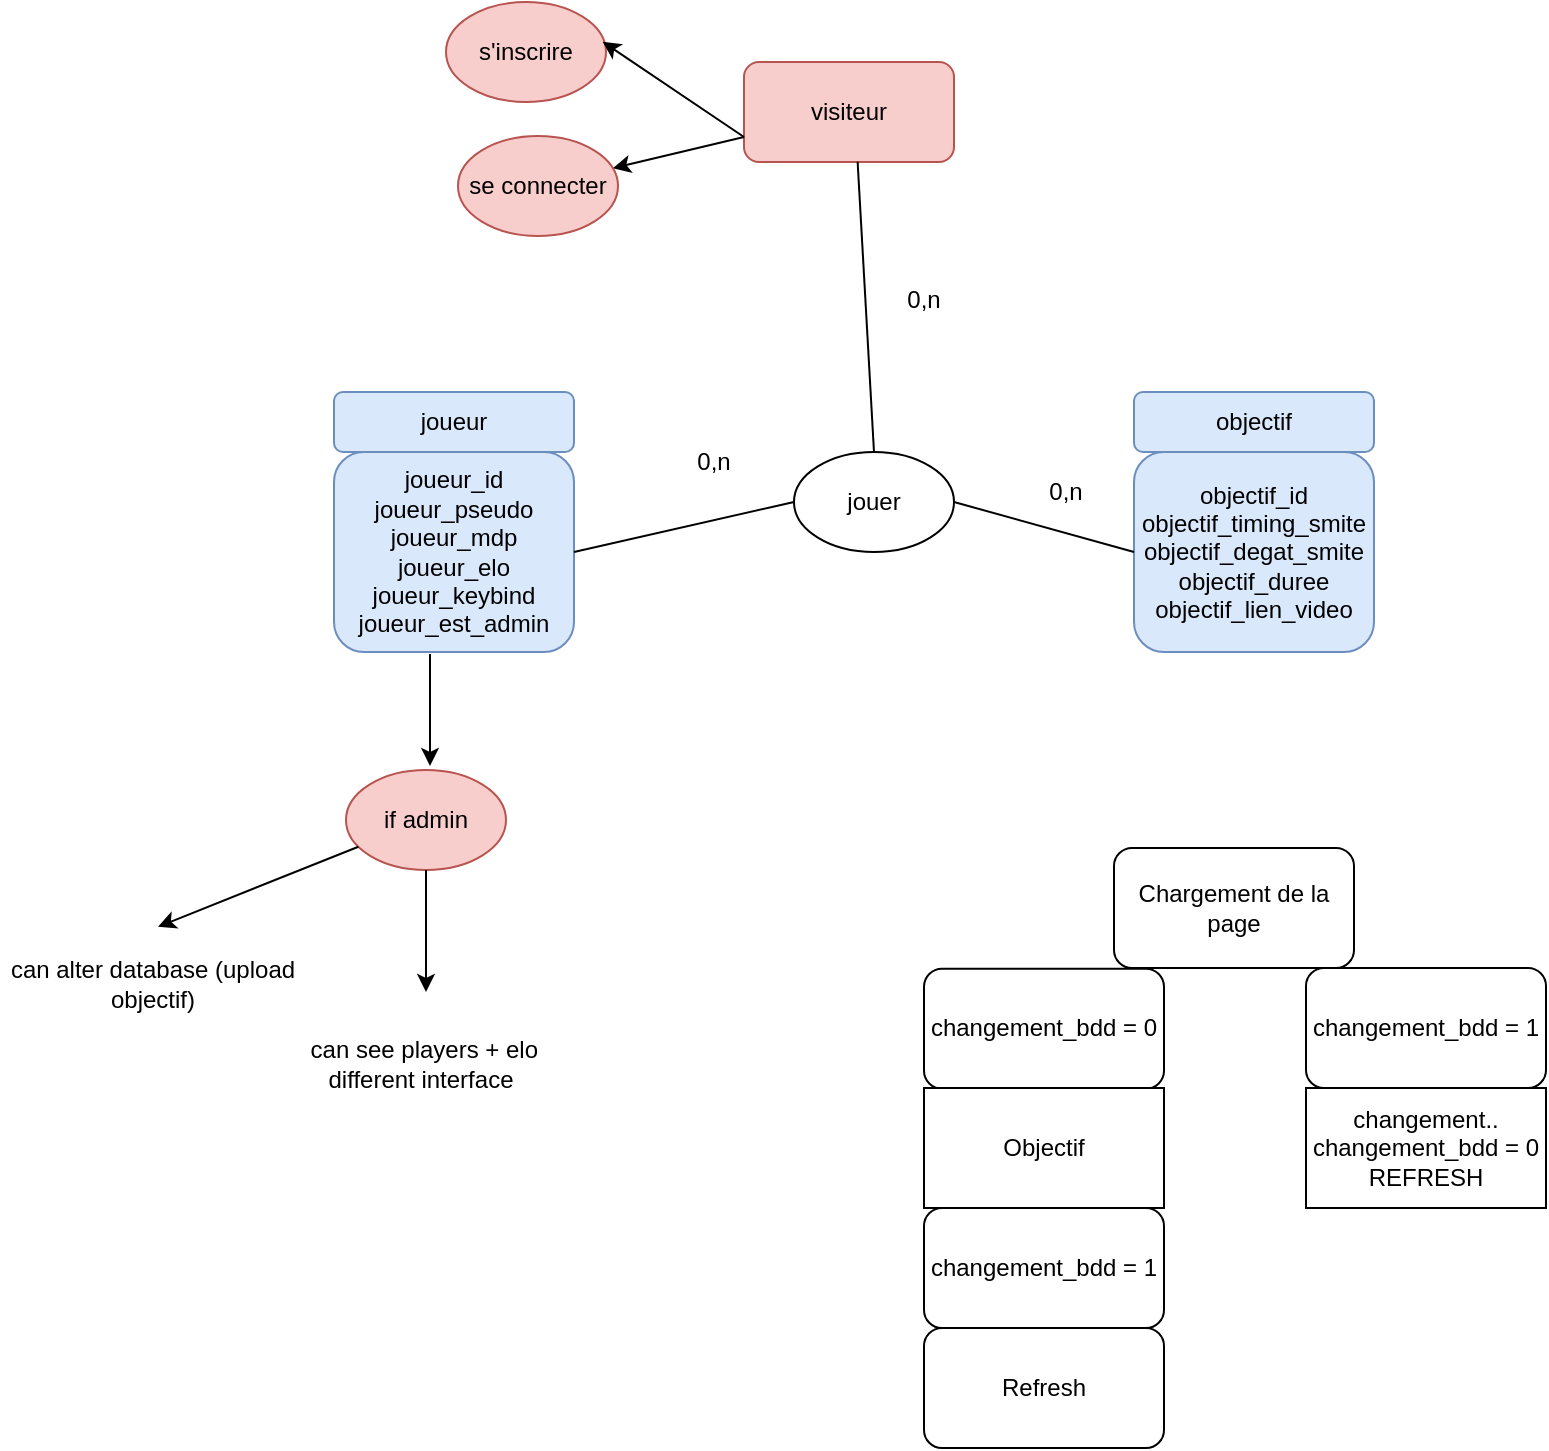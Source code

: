 <mxfile version="17.1.2" type="github">
  <diagram id="YTfmfn9RxTPrVn7Q4XFw" name="Page-1">
    <mxGraphModel dx="1077" dy="378" grid="0" gridSize="10" guides="1" tooltips="1" connect="1" arrows="1" fold="1" page="0" pageScale="1" pageWidth="827" pageHeight="1169" background="none" math="0" shadow="0">
      <root>
        <mxCell id="0" />
        <mxCell id="1" parent="0" />
        <mxCell id="RXG0wrH5LPUmmis5PXeH-1" value="joueur" style="rounded=1;whiteSpace=wrap;html=1;fillColor=#dae8fc;strokeColor=#6c8ebf;" parent="1" vertex="1">
          <mxGeometry x="100" y="200" width="120" height="30" as="geometry" />
        </mxCell>
        <mxCell id="RXG0wrH5LPUmmis5PXeH-2" value="joueur_id&lt;br&gt;joueur_pseudo&lt;br&gt;joueur_mdp&lt;br&gt;joueur_elo&lt;br&gt;joueur_keybind&lt;br&gt;joueur_est_admin" style="rounded=1;whiteSpace=wrap;html=1;fillColor=#dae8fc;strokeColor=#6c8ebf;" parent="1" vertex="1">
          <mxGeometry x="100" y="230" width="120" height="100" as="geometry" />
        </mxCell>
        <mxCell id="RXG0wrH5LPUmmis5PXeH-3" value="objectif" style="rounded=1;whiteSpace=wrap;html=1;fillColor=#dae8fc;strokeColor=#6c8ebf;" parent="1" vertex="1">
          <mxGeometry x="500" y="200" width="120" height="30" as="geometry" />
        </mxCell>
        <mxCell id="RXG0wrH5LPUmmis5PXeH-4" value="objectif_id&lt;br&gt;objectif_timing_smite&lt;br&gt;objectif_degat_smite&lt;br&gt;objectif_duree&lt;br&gt;objectif_lien_video" style="rounded=1;whiteSpace=wrap;html=1;fillColor=#dae8fc;strokeColor=#6c8ebf;" parent="1" vertex="1">
          <mxGeometry x="500" y="230" width="120" height="100" as="geometry" />
        </mxCell>
        <mxCell id="RXG0wrH5LPUmmis5PXeH-5" value="jouer" style="ellipse;whiteSpace=wrap;html=1;" parent="1" vertex="1">
          <mxGeometry x="330" y="230" width="80" height="50" as="geometry" />
        </mxCell>
        <mxCell id="RXG0wrH5LPUmmis5PXeH-6" value="" style="endArrow=none;html=1;rounded=0;exitX=1;exitY=0.5;exitDx=0;exitDy=0;entryX=0;entryY=0.5;entryDx=0;entryDy=0;" parent="1" source="RXG0wrH5LPUmmis5PXeH-2" target="RXG0wrH5LPUmmis5PXeH-5" edge="1">
          <mxGeometry width="50" height="50" relative="1" as="geometry">
            <mxPoint x="400" y="420" as="sourcePoint" />
            <mxPoint x="450" y="370" as="targetPoint" />
          </mxGeometry>
        </mxCell>
        <mxCell id="RXG0wrH5LPUmmis5PXeH-7" value="" style="endArrow=none;html=1;rounded=0;exitX=1;exitY=0.5;exitDx=0;exitDy=0;entryX=0;entryY=0.5;entryDx=0;entryDy=0;" parent="1" source="RXG0wrH5LPUmmis5PXeH-5" target="RXG0wrH5LPUmmis5PXeH-4" edge="1">
          <mxGeometry width="50" height="50" relative="1" as="geometry">
            <mxPoint x="230" y="290" as="sourcePoint" />
            <mxPoint x="340" y="265" as="targetPoint" />
          </mxGeometry>
        </mxCell>
        <mxCell id="RXG0wrH5LPUmmis5PXeH-8" value="0,n" style="text;html=1;strokeColor=none;fillColor=none;align=center;verticalAlign=middle;whiteSpace=wrap;rounded=0;" parent="1" vertex="1">
          <mxGeometry x="260" y="220" width="60" height="30" as="geometry" />
        </mxCell>
        <mxCell id="RXG0wrH5LPUmmis5PXeH-9" value="0,n" style="text;html=1;strokeColor=none;fillColor=none;align=center;verticalAlign=middle;whiteSpace=wrap;rounded=0;" parent="1" vertex="1">
          <mxGeometry x="365" y="139" width="60" height="30" as="geometry" />
        </mxCell>
        <mxCell id="RXG0wrH5LPUmmis5PXeH-10" value="visiteur" style="rounded=1;whiteSpace=wrap;html=1;fillColor=#f8cecc;strokeColor=#b85450;" parent="1" vertex="1">
          <mxGeometry x="305" y="35" width="105" height="50" as="geometry" />
        </mxCell>
        <mxCell id="RXG0wrH5LPUmmis5PXeH-12" value="s&#39;inscrire" style="ellipse;whiteSpace=wrap;html=1;fillColor=#f8cecc;strokeColor=#b85450;" parent="1" vertex="1">
          <mxGeometry x="156" y="5" width="80" height="50" as="geometry" />
        </mxCell>
        <mxCell id="RXG0wrH5LPUmmis5PXeH-15" value="" style="endArrow=none;html=1;rounded=0;exitX=0.541;exitY=0.997;exitDx=0;exitDy=0;entryX=0.5;entryY=0;entryDx=0;entryDy=0;exitPerimeter=0;" parent="1" source="RXG0wrH5LPUmmis5PXeH-10" target="RXG0wrH5LPUmmis5PXeH-5" edge="1">
          <mxGeometry width="50" height="50" relative="1" as="geometry">
            <mxPoint x="336.725" y="91.128" as="sourcePoint" />
            <mxPoint x="510" y="290" as="targetPoint" />
          </mxGeometry>
        </mxCell>
        <mxCell id="RXG0wrH5LPUmmis5PXeH-18" value="" style="endArrow=classic;html=1;rounded=0;entryX=0.979;entryY=0.397;entryDx=0;entryDy=0;entryPerimeter=0;exitX=0;exitY=0.75;exitDx=0;exitDy=0;" parent="1" source="RXG0wrH5LPUmmis5PXeH-10" target="RXG0wrH5LPUmmis5PXeH-12" edge="1">
          <mxGeometry width="50" height="50" relative="1" as="geometry">
            <mxPoint x="289" y="225" as="sourcePoint" />
            <mxPoint x="339" y="175" as="targetPoint" />
          </mxGeometry>
        </mxCell>
        <mxCell id="RXG0wrH5LPUmmis5PXeH-19" value="" style="endArrow=classic;html=1;rounded=0;" parent="1" source="RXG0wrH5LPUmmis5PXeH-10" target="RXG0wrH5LPUmmis5PXeH-20" edge="1">
          <mxGeometry width="50" height="50" relative="1" as="geometry">
            <mxPoint x="324.68" y="124.65" as="sourcePoint" />
            <mxPoint x="264" y="124" as="targetPoint" />
          </mxGeometry>
        </mxCell>
        <mxCell id="RXG0wrH5LPUmmis5PXeH-20" value="se connecter" style="ellipse;whiteSpace=wrap;html=1;fillColor=#f8cecc;strokeColor=#b85450;" parent="1" vertex="1">
          <mxGeometry x="162" y="72" width="80" height="50" as="geometry" />
        </mxCell>
        <mxCell id="RXG0wrH5LPUmmis5PXeH-21" value="" style="endArrow=classic;html=1;rounded=0;" parent="1" edge="1">
          <mxGeometry width="50" height="50" relative="1" as="geometry">
            <mxPoint x="148" y="331" as="sourcePoint" />
            <mxPoint x="148" y="387" as="targetPoint" />
          </mxGeometry>
        </mxCell>
        <mxCell id="RXG0wrH5LPUmmis5PXeH-22" value="if admin" style="ellipse;whiteSpace=wrap;html=1;fillColor=#f8cecc;strokeColor=#b85450;" parent="1" vertex="1">
          <mxGeometry x="106" y="389" width="80" height="50" as="geometry" />
        </mxCell>
        <mxCell id="RXG0wrH5LPUmmis5PXeH-23" value="" style="endArrow=classic;html=1;rounded=0;exitX=0.5;exitY=1;exitDx=0;exitDy=0;" parent="1" source="RXG0wrH5LPUmmis5PXeH-22" edge="1">
          <mxGeometry width="50" height="50" relative="1" as="geometry">
            <mxPoint x="143" y="470" as="sourcePoint" />
            <mxPoint x="146" y="500" as="targetPoint" />
          </mxGeometry>
        </mxCell>
        <mxCell id="RXG0wrH5LPUmmis5PXeH-24" value="&lt;br&gt;&amp;nbsp;can see players + elo&lt;br&gt;different interface" style="text;html=1;strokeColor=none;fillColor=none;align=center;verticalAlign=middle;whiteSpace=wrap;rounded=0;" parent="1" vertex="1">
          <mxGeometry x="67" y="476" width="153" height="105" as="geometry" />
        </mxCell>
        <mxCell id="RXG0wrH5LPUmmis5PXeH-25" value="0,n" style="text;html=1;strokeColor=none;fillColor=none;align=center;verticalAlign=middle;whiteSpace=wrap;rounded=0;" parent="1" vertex="1">
          <mxGeometry x="436" y="235" width="60" height="30" as="geometry" />
        </mxCell>
        <mxCell id="S0vZ_RrumaUN4VlxpWsX-1" value="" style="endArrow=classic;html=1;rounded=0;" parent="1" source="RXG0wrH5LPUmmis5PXeH-22" edge="1">
          <mxGeometry width="50" height="50" relative="1" as="geometry">
            <mxPoint x="-26.398" y="388.997" as="sourcePoint" />
            <mxPoint x="12" y="467.39" as="targetPoint" />
          </mxGeometry>
        </mxCell>
        <mxCell id="S0vZ_RrumaUN4VlxpWsX-2" value="can alter database (upload objectif)" style="text;html=1;strokeColor=none;fillColor=none;align=center;verticalAlign=middle;whiteSpace=wrap;rounded=0;" parent="1" vertex="1">
          <mxGeometry x="-67" y="443.39" width="153" height="105" as="geometry" />
        </mxCell>
        <mxCell id="_nH6_Rv1RS6_LpDzE1Hf-1" value="Chargement de la page" style="rounded=1;whiteSpace=wrap;html=1;" parent="1" vertex="1">
          <mxGeometry x="490" y="428" width="120" height="60" as="geometry" />
        </mxCell>
        <mxCell id="_nH6_Rv1RS6_LpDzE1Hf-2" value="changement_bdd = 1" style="rounded=1;whiteSpace=wrap;html=1;" parent="1" vertex="1">
          <mxGeometry x="586" y="488" width="120" height="60" as="geometry" />
        </mxCell>
        <mxCell id="_nH6_Rv1RS6_LpDzE1Hf-3" value="changement..&lt;br&gt;changement_bdd = 0&lt;br&gt;REFRESH" style="rounded=0;whiteSpace=wrap;html=1;" parent="1" vertex="1">
          <mxGeometry x="586" y="548" width="120" height="60" as="geometry" />
        </mxCell>
        <mxCell id="_nH6_Rv1RS6_LpDzE1Hf-5" value="changement_bdd = 0" style="rounded=1;whiteSpace=wrap;html=1;" parent="1" vertex="1">
          <mxGeometry x="395" y="488.39" width="120" height="60" as="geometry" />
        </mxCell>
        <mxCell id="_nH6_Rv1RS6_LpDzE1Hf-6" value="Objectif" style="rounded=0;whiteSpace=wrap;html=1;" parent="1" vertex="1">
          <mxGeometry x="395" y="548" width="120" height="60" as="geometry" />
        </mxCell>
        <mxCell id="_nH6_Rv1RS6_LpDzE1Hf-7" value="changement_bdd = 1" style="rounded=1;whiteSpace=wrap;html=1;" parent="1" vertex="1">
          <mxGeometry x="395" y="608" width="120" height="60" as="geometry" />
        </mxCell>
        <mxCell id="_nH6_Rv1RS6_LpDzE1Hf-8" value="Refresh" style="rounded=1;whiteSpace=wrap;html=1;" parent="1" vertex="1">
          <mxGeometry x="395" y="668" width="120" height="60" as="geometry" />
        </mxCell>
      </root>
    </mxGraphModel>
  </diagram>
</mxfile>
